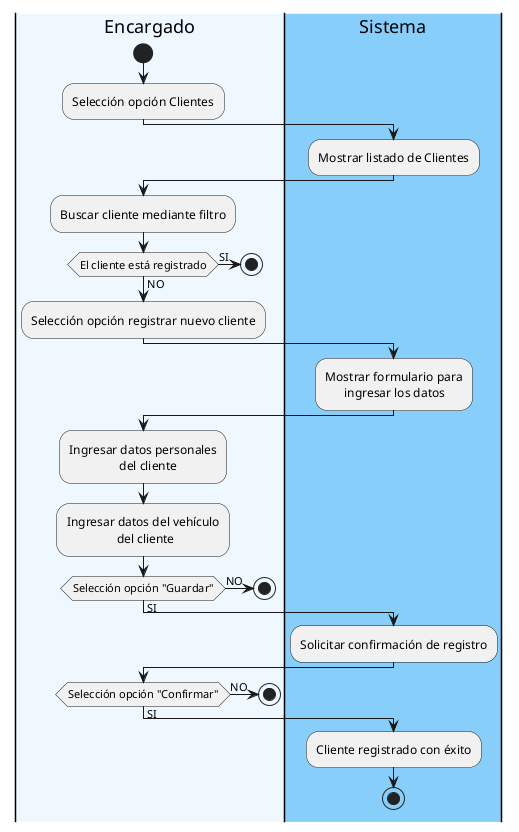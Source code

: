 @startuml

|#AliceBlue|Encargado|
start
:Selección opción Clientes;

|#LightSkyBlue|Sistema|
:Mostrar listado de Clientes;

|#AliceBlue|Encargado|
:Buscar cliente mediante filtro;

|#AliceBlue|Encargado|
if (El cliente está registrado) then (NO)
    |#AliceBlue|Encargado|
    :Selección opción registrar nuevo cliente;
    |#AliceBlue|Encargado|
else(SI)
    stop
endif

|#LightSkyBlue|Sistema|
:Mostrar formulario para 
      ingresar los datos;

|#AliceBlue|Encargado|
:Ingresar datos personales 
                del cliente;

|#AliceBlue|Encargado|
:Ingresar datos del vehículo
                del cliente;

|#AliceBlue|Encargado|
if (Selección opción "Guardar") then (SI)
    |#LightSkyBlue|Sistema|
    :Solicitar confirmación de registro;
    |#AliceBlue|Encargado|
else(NO)
    stop
endif

|#AliceBlue|Encargado|
if (Selección opción "Confirmar") then (SI)
    |#LightSkyBlue|Sistema|
    :Cliente registrado con éxito;
    stop
    |#AliceBlue|Encargado|
else(NO)
    stop
endif

@enduml